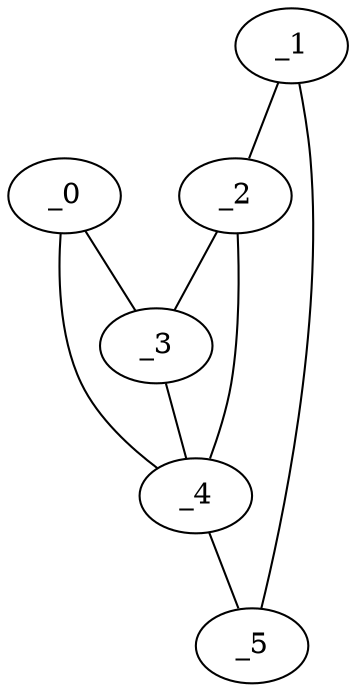 graph EP1_0053 {
	_0	 [x="2.49417",
		y="3.16771"];
	_3	 [x="0.486861",
		y="3.1185"];
	_0 -- _3;
	_4	 [x="1.0344",
		y="2.54208"];
	_0 -- _4;
	_1	 [x="2.00824",
		y="0.414"];
	_2	 [x="0.650766",
		y="0.672146"];
	_1 -- _2;
	_5	 [x="2.30526",
		y="1.73664"];
	_1 -- _5;
	_2 -- _3;
	_2 -- _4;
	_3 -- _4;
	_4 -- _5;
}
